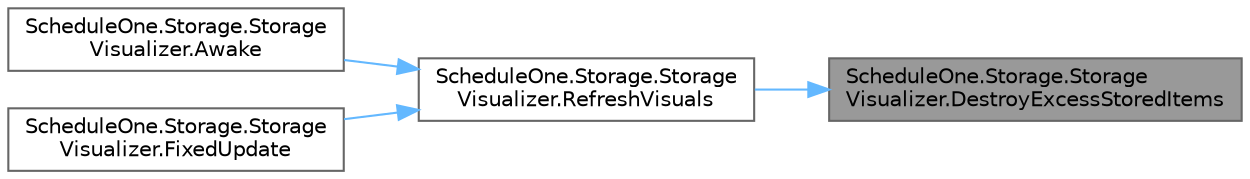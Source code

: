 digraph "ScheduleOne.Storage.StorageVisualizer.DestroyExcessStoredItems"
{
 // LATEX_PDF_SIZE
  bgcolor="transparent";
  edge [fontname=Helvetica,fontsize=10,labelfontname=Helvetica,labelfontsize=10];
  node [fontname=Helvetica,fontsize=10,shape=box,height=0.2,width=0.4];
  rankdir="RL";
  Node1 [id="Node000001",label="ScheduleOne.Storage.Storage\lVisualizer.DestroyExcessStoredItems",height=0.2,width=0.4,color="gray40", fillcolor="grey60", style="filled", fontcolor="black",tooltip=" "];
  Node1 -> Node2 [id="edge1_Node000001_Node000002",dir="back",color="steelblue1",style="solid",tooltip=" "];
  Node2 [id="Node000002",label="ScheduleOne.Storage.Storage\lVisualizer.RefreshVisuals",height=0.2,width=0.4,color="grey40", fillcolor="white", style="filled",URL="$class_schedule_one_1_1_storage_1_1_storage_visualizer.html#a2b30f3101063de00c9f2d3e7e8499235",tooltip=" "];
  Node2 -> Node3 [id="edge2_Node000002_Node000003",dir="back",color="steelblue1",style="solid",tooltip=" "];
  Node3 [id="Node000003",label="ScheduleOne.Storage.Storage\lVisualizer.Awake",height=0.2,width=0.4,color="grey40", fillcolor="white", style="filled",URL="$class_schedule_one_1_1_storage_1_1_storage_visualizer.html#a56cd619bce57316ccce9d900ee4bdc93",tooltip=" "];
  Node2 -> Node4 [id="edge3_Node000002_Node000004",dir="back",color="steelblue1",style="solid",tooltip=" "];
  Node4 [id="Node000004",label="ScheduleOne.Storage.Storage\lVisualizer.FixedUpdate",height=0.2,width=0.4,color="grey40", fillcolor="white", style="filled",URL="$class_schedule_one_1_1_storage_1_1_storage_visualizer.html#a8f0e5c8384e4962c662ead80708ae180",tooltip=" "];
}
